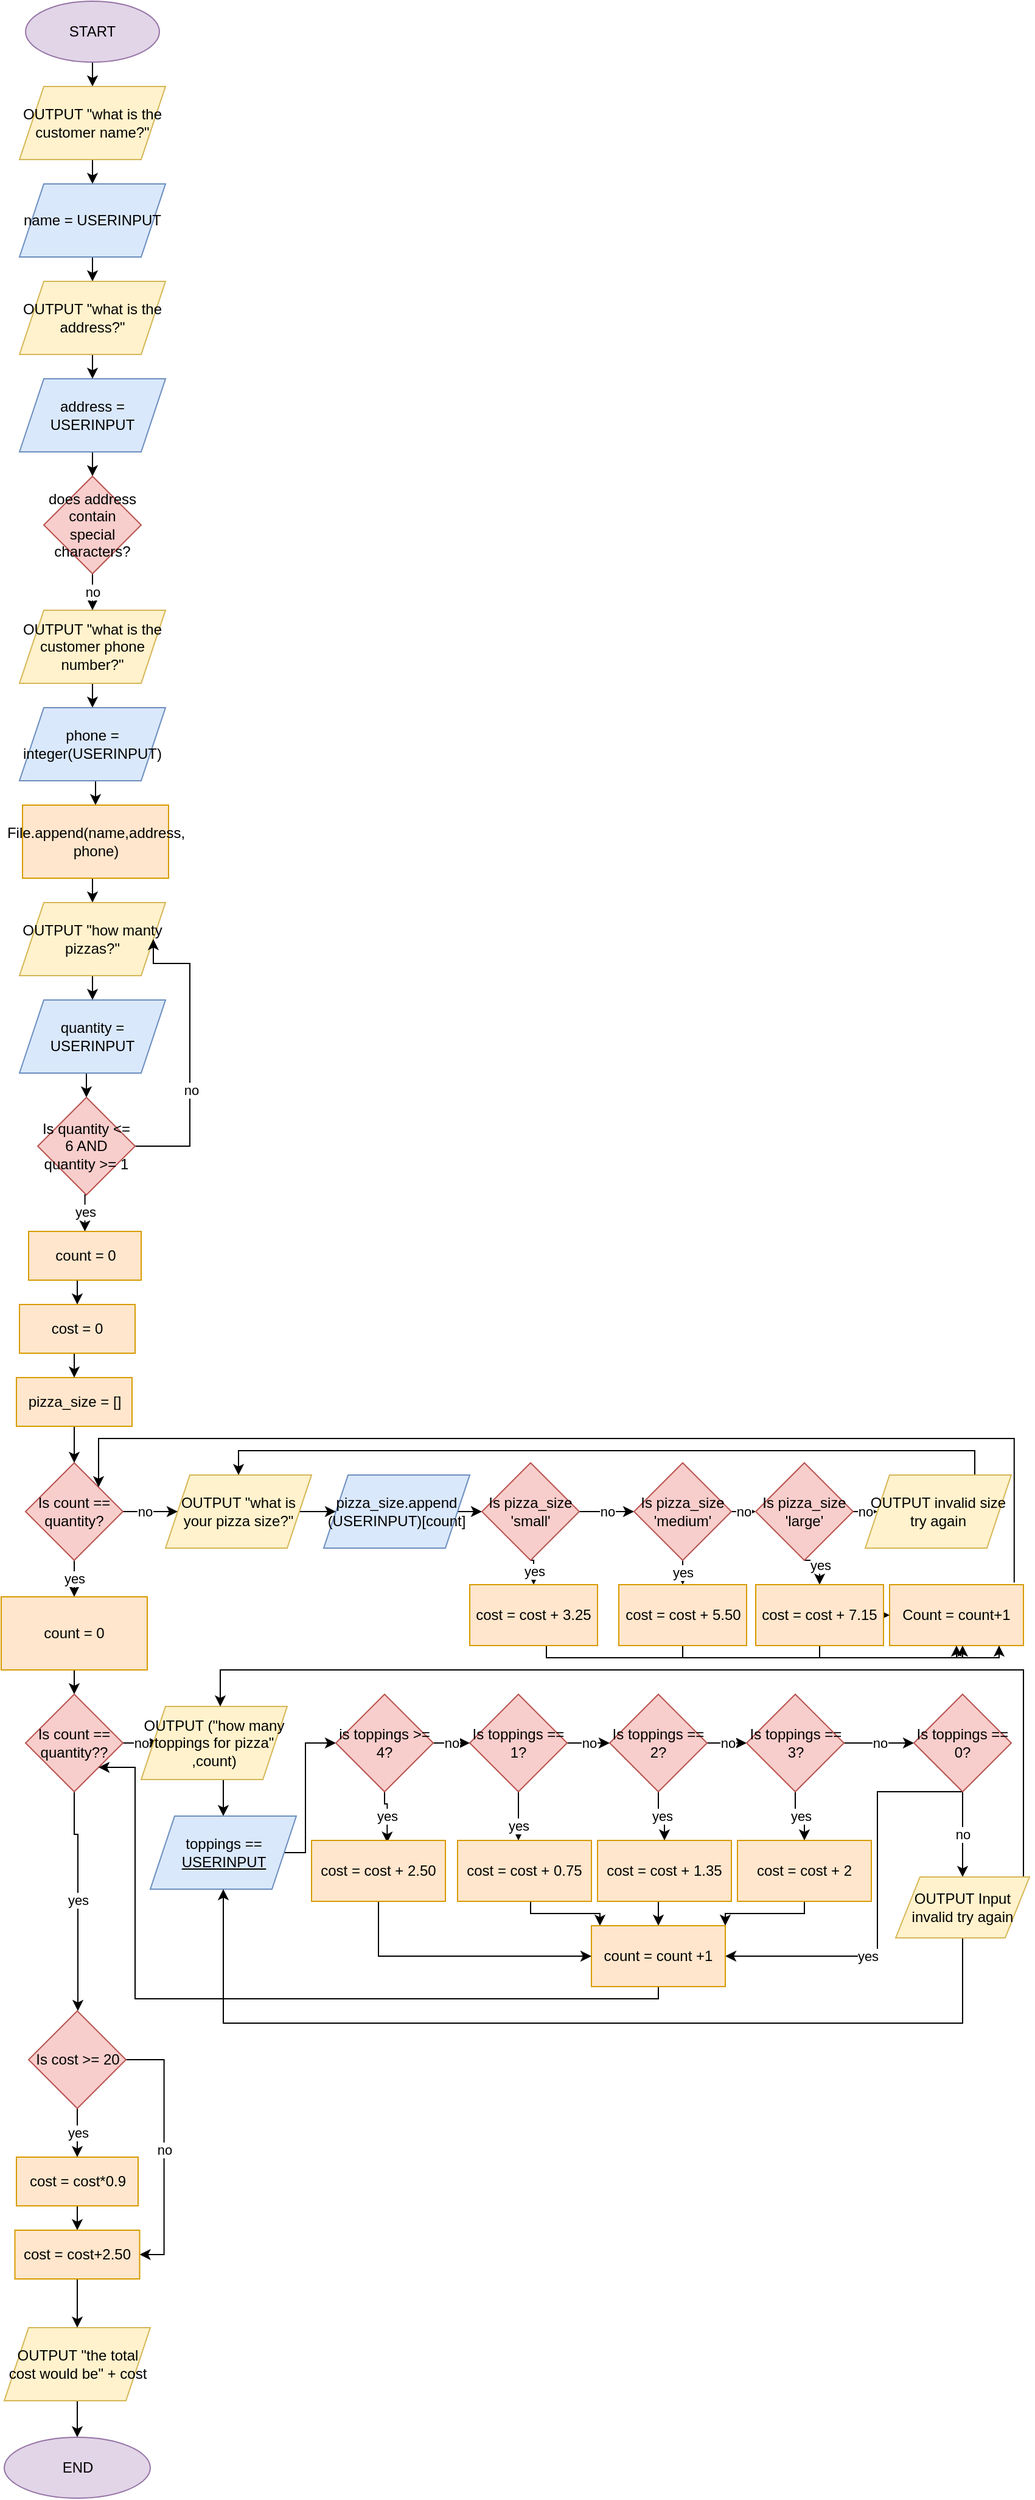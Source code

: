 <mxfile version="13.9.6" type="google"><diagram id="jSoxE_oFlL6hujOjeE7A" name="Page-1"><mxGraphModel dx="1086" dy="587" grid="1" gridSize="10" guides="1" tooltips="1" connect="1" arrows="1" fold="1" page="1" pageScale="1" pageWidth="850" pageHeight="1100" math="0" shadow="0"><root><mxCell id="0"/><mxCell id="1" parent="0"/><mxCell id="9f-k5Hl0zm7C6LHcmC3i-47" style="edgeStyle=orthogonalEdgeStyle;rounded=0;orthogonalLoop=1;jettySize=auto;html=1;exitX=0.5;exitY=1;exitDx=0;exitDy=0;entryX=0.5;entryY=0;entryDx=0;entryDy=0;" parent="1" source="9f-k5Hl0zm7C6LHcmC3i-1" target="9f-k5Hl0zm7C6LHcmC3i-2" edge="1"><mxGeometry relative="1" as="geometry"/></mxCell><mxCell id="9f-k5Hl0zm7C6LHcmC3i-1" value="START" style="ellipse;whiteSpace=wrap;html=1;fillColor=#e1d5e7;strokeColor=#9673a6;" parent="1" vertex="1"><mxGeometry x="20" width="110" height="50" as="geometry"/></mxCell><mxCell id="9f-k5Hl0zm7C6LHcmC3i-5" style="edgeStyle=orthogonalEdgeStyle;rounded=0;orthogonalLoop=1;jettySize=auto;html=1;exitX=0.5;exitY=1;exitDx=0;exitDy=0;entryX=0.5;entryY=0;entryDx=0;entryDy=0;" parent="1" source="9f-k5Hl0zm7C6LHcmC3i-2" target="9f-k5Hl0zm7C6LHcmC3i-4" edge="1"><mxGeometry relative="1" as="geometry"/></mxCell><mxCell id="9f-k5Hl0zm7C6LHcmC3i-2" value="OUTPUT &quot;what is the customer name?&quot;" style="shape=parallelogram;perimeter=parallelogramPerimeter;whiteSpace=wrap;html=1;fixedSize=1;fillColor=#fff2cc;strokeColor=#d6b656;" parent="1" vertex="1"><mxGeometry x="15" y="70" width="120" height="60" as="geometry"/></mxCell><mxCell id="9f-k5Hl0zm7C6LHcmC3i-45" style="edgeStyle=orthogonalEdgeStyle;rounded=0;orthogonalLoop=1;jettySize=auto;html=1;exitX=0.5;exitY=1;exitDx=0;exitDy=0;entryX=0.5;entryY=0;entryDx=0;entryDy=0;" parent="1" source="9f-k5Hl0zm7C6LHcmC3i-4" target="9f-k5Hl0zm7C6LHcmC3i-7" edge="1"><mxGeometry relative="1" as="geometry"/></mxCell><mxCell id="9f-k5Hl0zm7C6LHcmC3i-4" value="name = USERINPUT" style="shape=parallelogram;perimeter=parallelogramPerimeter;whiteSpace=wrap;html=1;fixedSize=1;fillColor=#dae8fc;strokeColor=#6c8ebf;" parent="1" vertex="1"><mxGeometry x="15" y="150" width="120" height="60" as="geometry"/></mxCell><mxCell id="9f-k5Hl0zm7C6LHcmC3i-6" style="edgeStyle=orthogonalEdgeStyle;rounded=0;orthogonalLoop=1;jettySize=auto;html=1;exitX=0.5;exitY=1;exitDx=0;exitDy=0;entryX=0.5;entryY=0;entryDx=0;entryDy=0;" parent="1" source="9f-k5Hl0zm7C6LHcmC3i-7" target="9f-k5Hl0zm7C6LHcmC3i-8" edge="1"><mxGeometry relative="1" as="geometry"/></mxCell><mxCell id="9f-k5Hl0zm7C6LHcmC3i-7" value="OUTPUT &quot;what is the address?&quot;" style="shape=parallelogram;perimeter=parallelogramPerimeter;whiteSpace=wrap;html=1;fixedSize=1;fillColor=#fff2cc;strokeColor=#d6b656;" parent="1" vertex="1"><mxGeometry x="15" y="230" width="120" height="60" as="geometry"/></mxCell><mxCell id="9f-k5Hl0zm7C6LHcmC3i-44" style="edgeStyle=orthogonalEdgeStyle;rounded=0;orthogonalLoop=1;jettySize=auto;html=1;exitX=0.5;exitY=1;exitDx=0;exitDy=0;entryX=0.5;entryY=0;entryDx=0;entryDy=0;" parent="1" source="9f-k5Hl0zm7C6LHcmC3i-8" target="9f-k5Hl0zm7C6LHcmC3i-43" edge="1"><mxGeometry relative="1" as="geometry"/></mxCell><mxCell id="9f-k5Hl0zm7C6LHcmC3i-8" value="address = USERINPUT" style="shape=parallelogram;perimeter=parallelogramPerimeter;whiteSpace=wrap;html=1;fixedSize=1;fillColor=#dae8fc;strokeColor=#6c8ebf;" parent="1" vertex="1"><mxGeometry x="15" y="310" width="120" height="60" as="geometry"/></mxCell><mxCell id="9f-k5Hl0zm7C6LHcmC3i-9" style="edgeStyle=orthogonalEdgeStyle;rounded=0;orthogonalLoop=1;jettySize=auto;html=1;exitX=0.5;exitY=1;exitDx=0;exitDy=0;entryX=0.5;entryY=0;entryDx=0;entryDy=0;" parent="1" source="9f-k5Hl0zm7C6LHcmC3i-10" target="9f-k5Hl0zm7C6LHcmC3i-11" edge="1"><mxGeometry relative="1" as="geometry"/></mxCell><mxCell id="9f-k5Hl0zm7C6LHcmC3i-10" value="OUTPUT &quot;what is the customer phone number?&quot;" style="shape=parallelogram;perimeter=parallelogramPerimeter;whiteSpace=wrap;html=1;fixedSize=1;fillColor=#fff2cc;strokeColor=#d6b656;" parent="1" vertex="1"><mxGeometry x="15" y="500" width="120" height="60" as="geometry"/></mxCell><mxCell id="KUtdqv5iNPgDiGy4sKQc-56" style="edgeStyle=orthogonalEdgeStyle;rounded=0;orthogonalLoop=1;jettySize=auto;html=1;exitX=0.5;exitY=1;exitDx=0;exitDy=0;entryX=0.5;entryY=0;entryDx=0;entryDy=0;" parent="1" source="9f-k5Hl0zm7C6LHcmC3i-11" target="9f-k5Hl0zm7C6LHcmC3i-15" edge="1"><mxGeometry relative="1" as="geometry"/></mxCell><mxCell id="9f-k5Hl0zm7C6LHcmC3i-11" value="phone&amp;nbsp;= integer(USERINPUT)" style="shape=parallelogram;perimeter=parallelogramPerimeter;whiteSpace=wrap;html=1;fixedSize=1;fillColor=#dae8fc;strokeColor=#6c8ebf;" parent="1" vertex="1"><mxGeometry x="15" y="580" width="120" height="60" as="geometry"/></mxCell><mxCell id="9f-k5Hl0zm7C6LHcmC3i-18" style="edgeStyle=orthogonalEdgeStyle;rounded=0;orthogonalLoop=1;jettySize=auto;html=1;exitX=0.5;exitY=1;exitDx=0;exitDy=0;entryX=0.5;entryY=0;entryDx=0;entryDy=0;" parent="1" source="9f-k5Hl0zm7C6LHcmC3i-15" target="9f-k5Hl0zm7C6LHcmC3i-17" edge="1"><mxGeometry relative="1" as="geometry"><mxPoint x="70" y="750" as="targetPoint"/></mxGeometry></mxCell><mxCell id="9f-k5Hl0zm7C6LHcmC3i-15" value="File.append(name,address, phone)" style="rounded=0;whiteSpace=wrap;html=1;fillColor=#ffe6cc;strokeColor=#d79b00;" parent="1" vertex="1"><mxGeometry x="17.5" y="660" width="120" height="60" as="geometry"/></mxCell><mxCell id="9f-k5Hl0zm7C6LHcmC3i-20" style="edgeStyle=orthogonalEdgeStyle;rounded=0;orthogonalLoop=1;jettySize=auto;html=1;exitX=0.5;exitY=1;exitDx=0;exitDy=0;entryX=0.5;entryY=0;entryDx=0;entryDy=0;" parent="1" source="9f-k5Hl0zm7C6LHcmC3i-17" target="9f-k5Hl0zm7C6LHcmC3i-19" edge="1"><mxGeometry relative="1" as="geometry"/></mxCell><mxCell id="9f-k5Hl0zm7C6LHcmC3i-17" value="OUTPUT &quot;how manty pizzas?&quot;" style="shape=parallelogram;perimeter=parallelogramPerimeter;whiteSpace=wrap;html=1;fixedSize=1;fillColor=#fff2cc;strokeColor=#d6b656;" parent="1" vertex="1"><mxGeometry x="15" y="740" width="120" height="60" as="geometry"/></mxCell><mxCell id="9f-k5Hl0zm7C6LHcmC3i-24" style="edgeStyle=orthogonalEdgeStyle;rounded=0;orthogonalLoop=1;jettySize=auto;html=1;exitX=0.5;exitY=1;exitDx=0;exitDy=0;entryX=0.5;entryY=0;entryDx=0;entryDy=0;" parent="1" source="9f-k5Hl0zm7C6LHcmC3i-19" target="9f-k5Hl0zm7C6LHcmC3i-21" edge="1"><mxGeometry relative="1" as="geometry"/></mxCell><mxCell id="9f-k5Hl0zm7C6LHcmC3i-19" value="quantity = USERINPUT" style="shape=parallelogram;perimeter=parallelogramPerimeter;whiteSpace=wrap;html=1;fixedSize=1;fillColor=#dae8fc;strokeColor=#6c8ebf;" parent="1" vertex="1"><mxGeometry x="15" y="820" width="120" height="60" as="geometry"/></mxCell><mxCell id="9f-k5Hl0zm7C6LHcmC3i-22" style="edgeStyle=orthogonalEdgeStyle;rounded=0;orthogonalLoop=1;jettySize=auto;html=1;exitX=1;exitY=0.5;exitDx=0;exitDy=0;entryX=1;entryY=0.5;entryDx=0;entryDy=0;" parent="1" source="9f-k5Hl0zm7C6LHcmC3i-21" target="9f-k5Hl0zm7C6LHcmC3i-17" edge="1"><mxGeometry relative="1" as="geometry"><Array as="points"><mxPoint x="155" y="940"/><mxPoint x="155" y="790"/><mxPoint x="125" y="790"/></Array></mxGeometry></mxCell><mxCell id="9f-k5Hl0zm7C6LHcmC3i-23" value="no" style="edgeLabel;html=1;align=center;verticalAlign=middle;resizable=0;points=[];" parent="9f-k5Hl0zm7C6LHcmC3i-22" vertex="1" connectable="0"><mxGeometry x="-0.255" y="-1" relative="1" as="geometry"><mxPoint as="offset"/></mxGeometry></mxCell><mxCell id="9f-k5Hl0zm7C6LHcmC3i-28" value="yes" style="edgeStyle=orthogonalEdgeStyle;rounded=0;orthogonalLoop=1;jettySize=auto;html=1;exitX=0.5;exitY=1;exitDx=0;exitDy=0;entryX=0.5;entryY=0;entryDx=0;entryDy=0;" parent="1" source="9f-k5Hl0zm7C6LHcmC3i-21" target="9f-k5Hl0zm7C6LHcmC3i-27" edge="1"><mxGeometry relative="1" as="geometry"/></mxCell><mxCell id="9f-k5Hl0zm7C6LHcmC3i-21" value="Is quantity &amp;lt;= 6 AND quantity &amp;gt;= 1" style="rhombus;whiteSpace=wrap;html=1;fillColor=#f8cecc;strokeColor=#b85450;" parent="1" vertex="1"><mxGeometry x="30" y="900" width="80" height="80" as="geometry"/></mxCell><mxCell id="9f-k5Hl0zm7C6LHcmC3i-35" style="edgeStyle=orthogonalEdgeStyle;rounded=0;orthogonalLoop=1;jettySize=auto;html=1;exitX=1;exitY=0.5;exitDx=0;exitDy=0;" parent="1" source="9f-k5Hl0zm7C6LHcmC3i-25" target="9f-k5Hl0zm7C6LHcmC3i-34" edge="1"><mxGeometry relative="1" as="geometry"/></mxCell><mxCell id="9f-k5Hl0zm7C6LHcmC3i-25" value="OUTPUT &quot;what is your pizza size?&quot;" style="shape=parallelogram;perimeter=parallelogramPerimeter;whiteSpace=wrap;html=1;fixedSize=1;fillColor=#fff2cc;strokeColor=#d6b656;" parent="1" vertex="1"><mxGeometry x="135" y="1210" width="120" height="60" as="geometry"/></mxCell><mxCell id="9f-k5Hl0zm7C6LHcmC3i-33" value="no" style="edgeStyle=orthogonalEdgeStyle;rounded=0;orthogonalLoop=1;jettySize=auto;html=1;exitX=1;exitY=0.5;exitDx=0;exitDy=0;entryX=0;entryY=0.5;entryDx=0;entryDy=0;" parent="1" source="9f-k5Hl0zm7C6LHcmC3i-26" target="9f-k5Hl0zm7C6LHcmC3i-25" edge="1"><mxGeometry relative="1" as="geometry"/></mxCell><mxCell id="9f-k5Hl0zm7C6LHcmC3i-39" value="yes" style="edgeStyle=orthogonalEdgeStyle;rounded=0;orthogonalLoop=1;jettySize=auto;html=1;exitX=0.5;exitY=1;exitDx=0;exitDy=0;entryX=0.5;entryY=0;entryDx=0;entryDy=0;" parent="1" source="9f-k5Hl0zm7C6LHcmC3i-26" target="9f-k5Hl0zm7C6LHcmC3i-41" edge="1"><mxGeometry relative="1" as="geometry"><mxPoint x="70" y="1310" as="targetPoint"/></mxGeometry></mxCell><mxCell id="9f-k5Hl0zm7C6LHcmC3i-26" value="Is count == quantity?" style="rhombus;whiteSpace=wrap;html=1;fillColor=#f8cecc;strokeColor=#b85450;" parent="1" vertex="1"><mxGeometry x="20" y="1200" width="80" height="80" as="geometry"/></mxCell><mxCell id="KUtdqv5iNPgDiGy4sKQc-54" style="edgeStyle=orthogonalEdgeStyle;rounded=0;orthogonalLoop=1;jettySize=auto;html=1;exitX=0.5;exitY=1;exitDx=0;exitDy=0;entryX=0.5;entryY=0;entryDx=0;entryDy=0;" parent="1" source="9f-k5Hl0zm7C6LHcmC3i-27" target="KUtdqv5iNPgDiGy4sKQc-53" edge="1"><mxGeometry relative="1" as="geometry"/></mxCell><mxCell id="9f-k5Hl0zm7C6LHcmC3i-27" value="&lt;span&gt;count = 0&lt;/span&gt;" style="rounded=0;whiteSpace=wrap;html=1;fillColor=#ffe6cc;strokeColor=#d79b00;" parent="1" vertex="1"><mxGeometry x="22.5" y="1010" width="92.5" height="40" as="geometry"/></mxCell><mxCell id="9f-k5Hl0zm7C6LHcmC3i-32" style="edgeStyle=orthogonalEdgeStyle;rounded=0;orthogonalLoop=1;jettySize=auto;html=1;exitX=0.5;exitY=1;exitDx=0;exitDy=0;entryX=0.5;entryY=0;entryDx=0;entryDy=0;" parent="1" source="9f-k5Hl0zm7C6LHcmC3i-31" target="9f-k5Hl0zm7C6LHcmC3i-26" edge="1"><mxGeometry relative="1" as="geometry"><mxPoint x="70" y="1180" as="targetPoint"/></mxGeometry></mxCell><mxCell id="9f-k5Hl0zm7C6LHcmC3i-31" value="pizza_size = []" style="rounded=0;whiteSpace=wrap;html=1;fillColor=#ffe6cc;strokeColor=#d79b00;" parent="1" vertex="1"><mxGeometry x="12.5" y="1130" width="95" height="40" as="geometry"/></mxCell><mxCell id="9f-k5Hl0zm7C6LHcmC3i-37" style="edgeStyle=orthogonalEdgeStyle;rounded=0;orthogonalLoop=1;jettySize=auto;html=1;exitX=1;exitY=0.5;exitDx=0;exitDy=0;entryX=0;entryY=0.5;entryDx=0;entryDy=0;" parent="1" source="9f-k5Hl0zm7C6LHcmC3i-34" target="9f-k5Hl0zm7C6LHcmC3i-50" edge="1"><mxGeometry relative="1" as="geometry"><mxPoint x="400" y="1240" as="targetPoint"/></mxGeometry></mxCell><mxCell id="9f-k5Hl0zm7C6LHcmC3i-34" value="pizza_size.append (USERINPUT)[count]" style="shape=parallelogram;perimeter=parallelogramPerimeter;whiteSpace=wrap;html=1;fixedSize=1;fillColor=#dae8fc;strokeColor=#6c8ebf;" parent="1" vertex="1"><mxGeometry x="265" y="1210" width="120" height="60" as="geometry"/></mxCell><mxCell id="9f-k5Hl0zm7C6LHcmC3i-38" style="edgeStyle=orthogonalEdgeStyle;rounded=0;orthogonalLoop=1;jettySize=auto;html=1;exitX=0.931;exitY=-0.036;exitDx=0;exitDy=0;entryX=1;entryY=0;entryDx=0;entryDy=0;exitPerimeter=0;" parent="1" source="9f-k5Hl0zm7C6LHcmC3i-36" target="9f-k5Hl0zm7C6LHcmC3i-26" edge="1"><mxGeometry relative="1" as="geometry"><Array as="points"><mxPoint x="832" y="1180"/><mxPoint x="80" y="1180"/></Array></mxGeometry></mxCell><mxCell id="9f-k5Hl0zm7C6LHcmC3i-36" value="Count = count+1" style="rounded=0;whiteSpace=wrap;html=1;fillColor=#ffe6cc;strokeColor=#d79b00;" parent="1" vertex="1"><mxGeometry x="730" y="1300" width="110" height="50" as="geometry"/></mxCell><mxCell id="9f-k5Hl0zm7C6LHcmC3i-49" style="edgeStyle=orthogonalEdgeStyle;rounded=0;orthogonalLoop=1;jettySize=auto;html=1;exitX=0.5;exitY=1;exitDx=0;exitDy=0;entryX=0.5;entryY=0;entryDx=0;entryDy=0;" parent="1" source="9f-k5Hl0zm7C6LHcmC3i-41" target="9f-k5Hl0zm7C6LHcmC3i-42" edge="1"><mxGeometry relative="1" as="geometry"><mxPoint x="70.667" y="1380" as="targetPoint"/></mxGeometry></mxCell><mxCell id="9f-k5Hl0zm7C6LHcmC3i-41" value="&lt;span&gt;count = 0&lt;/span&gt;" style="rounded=0;whiteSpace=wrap;html=1;fillColor=#ffe6cc;strokeColor=#d79b00;" parent="1" vertex="1"><mxGeometry y="1310" width="120" height="60" as="geometry"/></mxCell><mxCell id="9f-k5Hl0zm7C6LHcmC3i-58" value="no" style="edgeStyle=orthogonalEdgeStyle;rounded=0;orthogonalLoop=1;jettySize=auto;html=1;exitX=1;exitY=0.5;exitDx=0;exitDy=0;entryX=0;entryY=0.5;entryDx=0;entryDy=0;" parent="1" edge="1"><mxGeometry relative="1" as="geometry"><mxPoint x="100" y="1430" as="sourcePoint"/><mxPoint x="130" y="1430" as="targetPoint"/><Array as="points"><mxPoint x="110" y="1430"/><mxPoint x="110" y="1430"/></Array></mxGeometry></mxCell><mxCell id="KUtdqv5iNPgDiGy4sKQc-52" value="yes" style="edgeStyle=orthogonalEdgeStyle;rounded=0;orthogonalLoop=1;jettySize=auto;html=1;exitX=0.5;exitY=1;exitDx=0;exitDy=0;entryX=0.5;entryY=0;entryDx=0;entryDy=0;" parent="1" source="9f-k5Hl0zm7C6LHcmC3i-42" target="HINtZwEayxTseuY_Ibu4-2" edge="1"><mxGeometry relative="1" as="geometry"><mxPoint x="63" y="1540" as="targetPoint"/><Array as="points"><mxPoint x="60" y="1505"/><mxPoint x="63" y="1505"/><mxPoint x="63" y="1650"/></Array></mxGeometry></mxCell><mxCell id="9f-k5Hl0zm7C6LHcmC3i-42" value="Is count == quantity??" style="rhombus;whiteSpace=wrap;html=1;fillColor=#f8cecc;strokeColor=#b85450;" parent="1" vertex="1"><mxGeometry x="20" y="1390" width="80" height="80" as="geometry"/></mxCell><mxCell id="9f-k5Hl0zm7C6LHcmC3i-48" value="no" style="edgeStyle=orthogonalEdgeStyle;rounded=0;orthogonalLoop=1;jettySize=auto;html=1;exitX=0.5;exitY=1;exitDx=0;exitDy=0;entryX=0.5;entryY=0;entryDx=0;entryDy=0;" parent="1" source="9f-k5Hl0zm7C6LHcmC3i-43" target="9f-k5Hl0zm7C6LHcmC3i-10" edge="1"><mxGeometry relative="1" as="geometry"/></mxCell><mxCell id="9f-k5Hl0zm7C6LHcmC3i-43" value="does address contain special characters?" style="rhombus;whiteSpace=wrap;html=1;fillColor=#f8cecc;strokeColor=#b85450;" parent="1" vertex="1"><mxGeometry x="35" y="390" width="80" height="80" as="geometry"/></mxCell><mxCell id="9f-k5Hl0zm7C6LHcmC3i-52" value="no" style="edgeStyle=orthogonalEdgeStyle;rounded=0;orthogonalLoop=1;jettySize=auto;html=1;exitX=1;exitY=0.5;exitDx=0;exitDy=0;entryX=0;entryY=0.5;entryDx=0;entryDy=0;" parent="1" source="9f-k5Hl0zm7C6LHcmC3i-50" target="KUtdqv5iNPgDiGy4sKQc-41" edge="1"><mxGeometry relative="1" as="geometry"><mxPoint x="530" y="1240" as="targetPoint"/></mxGeometry></mxCell><mxCell id="KUtdqv5iNPgDiGy4sKQc-38" value="yes" style="edgeStyle=orthogonalEdgeStyle;rounded=0;orthogonalLoop=1;jettySize=auto;html=1;exitX=0.5;exitY=1;exitDx=0;exitDy=0;entryX=0.5;entryY=0;entryDx=0;entryDy=0;" parent="1" source="9f-k5Hl0zm7C6LHcmC3i-50" target="KUtdqv5iNPgDiGy4sKQc-37" edge="1"><mxGeometry relative="1" as="geometry"/></mxCell><mxCell id="9f-k5Hl0zm7C6LHcmC3i-50" value="Is pizza_size 'small'" style="rhombus;whiteSpace=wrap;html=1;fillColor=#f8cecc;strokeColor=#b85450;" parent="1" vertex="1"><mxGeometry x="395" y="1200" width="80" height="80" as="geometry"/></mxCell><mxCell id="3PLGZ0z4TsI679LbMk6Y-2" style="edgeStyle=orthogonalEdgeStyle;rounded=0;orthogonalLoop=1;jettySize=auto;html=1;exitX=0.5;exitY=1;exitDx=0;exitDy=0;entryX=0.5;entryY=0;entryDx=0;entryDy=0;" parent="1" source="9f-k5Hl0zm7C6LHcmC3i-57" target="3PLGZ0z4TsI679LbMk6Y-1" edge="1"><mxGeometry relative="1" as="geometry"/></mxCell><mxCell id="9f-k5Hl0zm7C6LHcmC3i-57" value="OUTPUT (&quot;how many toppings for pizza&quot; ,count)" style="shape=parallelogram;perimeter=parallelogramPerimeter;whiteSpace=wrap;html=1;fixedSize=1;fillColor=#fff2cc;strokeColor=#d6b656;" parent="1" vertex="1"><mxGeometry x="115" y="1400" width="120" height="60" as="geometry"/></mxCell><mxCell id="KUtdqv5iNPgDiGy4sKQc-30" style="edgeStyle=orthogonalEdgeStyle;rounded=0;orthogonalLoop=1;jettySize=auto;html=1;exitX=1;exitY=0.5;exitDx=0;exitDy=0;entryX=0;entryY=0.5;entryDx=0;entryDy=0;" parent="1" source="3PLGZ0z4TsI679LbMk6Y-1" target="KUtdqv5iNPgDiGy4sKQc-29" edge="1"><mxGeometry relative="1" as="geometry"><Array as="points"><mxPoint x="250" y="1520"/><mxPoint x="250" y="1430"/></Array></mxGeometry></mxCell><mxCell id="3PLGZ0z4TsI679LbMk6Y-1" value="toppings == &lt;u&gt;USERINPUT&lt;/u&gt;" style="shape=parallelogram;perimeter=parallelogramPerimeter;whiteSpace=wrap;html=1;fixedSize=1;fillColor=#dae8fc;strokeColor=#6c8ebf;" parent="1" vertex="1"><mxGeometry x="122.5" y="1490" width="120" height="60" as="geometry"/></mxCell><mxCell id="KUtdqv5iNPgDiGy4sKQc-4" value="no" style="edgeStyle=orthogonalEdgeStyle;rounded=0;orthogonalLoop=1;jettySize=auto;html=1;exitX=1;exitY=0.5;exitDx=0;exitDy=0;entryX=0;entryY=0.5;entryDx=0;entryDy=0;" parent="1" source="KUtdqv5iNPgDiGy4sKQc-2" target="KUtdqv5iNPgDiGy4sKQc-3" edge="1"><mxGeometry relative="1" as="geometry"/></mxCell><mxCell id="KUtdqv5iNPgDiGy4sKQc-8" value="yes" style="edgeStyle=orthogonalEdgeStyle;rounded=0;orthogonalLoop=1;jettySize=auto;html=1;exitX=0.5;exitY=1;exitDx=0;exitDy=0;" parent="1" source="KUtdqv5iNPgDiGy4sKQc-2" target="KUtdqv5iNPgDiGy4sKQc-5" edge="1"><mxGeometry x="0.375" relative="1" as="geometry"><mxPoint x="450" y="1506" as="targetPoint"/><Array as="points"><mxPoint x="425" y="1500"/><mxPoint x="425" y="1500"/></Array><mxPoint as="offset"/></mxGeometry></mxCell><mxCell id="KUtdqv5iNPgDiGy4sKQc-2" value="Is toppings == 1?" style="rhombus;whiteSpace=wrap;html=1;fillColor=#f8cecc;strokeColor=#b85450;" parent="1" vertex="1"><mxGeometry x="385" y="1390" width="80" height="80" as="geometry"/></mxCell><mxCell id="KUtdqv5iNPgDiGy4sKQc-7" value="yes" style="edgeStyle=orthogonalEdgeStyle;rounded=0;orthogonalLoop=1;jettySize=auto;html=1;exitX=0.5;exitY=1;exitDx=0;exitDy=0;entryX=0.5;entryY=0;entryDx=0;entryDy=0;" parent="1" source="KUtdqv5iNPgDiGy4sKQc-3" target="KUtdqv5iNPgDiGy4sKQc-6" edge="1"><mxGeometry relative="1" as="geometry"><Array as="points"><mxPoint x="540" y="1490"/><mxPoint x="545" y="1490"/></Array></mxGeometry></mxCell><mxCell id="KUtdqv5iNPgDiGy4sKQc-16" value="no" style="edgeStyle=orthogonalEdgeStyle;rounded=0;orthogonalLoop=1;jettySize=auto;html=1;exitX=1;exitY=0.5;exitDx=0;exitDy=0;entryX=0;entryY=0.5;entryDx=0;entryDy=0;" parent="1" source="KUtdqv5iNPgDiGy4sKQc-3" target="KUtdqv5iNPgDiGy4sKQc-11" edge="1"><mxGeometry relative="1" as="geometry"/></mxCell><mxCell id="KUtdqv5iNPgDiGy4sKQc-3" value="Is toppings == 2?" style="rhombus;whiteSpace=wrap;html=1;fillColor=#f8cecc;strokeColor=#b85450;" parent="1" vertex="1"><mxGeometry x="500" y="1390" width="80" height="80" as="geometry"/></mxCell><mxCell id="KUtdqv5iNPgDiGy4sKQc-22" style="edgeStyle=orthogonalEdgeStyle;rounded=0;orthogonalLoop=1;jettySize=auto;html=1;exitX=0.5;exitY=1;exitDx=0;exitDy=0;" parent="1" source="KUtdqv5iNPgDiGy4sKQc-5" edge="1"><mxGeometry relative="1" as="geometry"><mxPoint x="492" y="1580" as="targetPoint"/><Array as="points"><mxPoint x="435" y="1570"/><mxPoint x="492" y="1570"/></Array></mxGeometry></mxCell><mxCell id="KUtdqv5iNPgDiGy4sKQc-5" value="cost = cost + 0.75" style="rounded=0;whiteSpace=wrap;html=1;fillColor=#ffe6cc;strokeColor=#d79b00;" parent="1" vertex="1"><mxGeometry x="375" y="1510" width="110" height="50" as="geometry"/></mxCell><mxCell id="KUtdqv5iNPgDiGy4sKQc-23" style="edgeStyle=orthogonalEdgeStyle;rounded=0;orthogonalLoop=1;jettySize=auto;html=1;exitX=0.5;exitY=1;exitDx=0;exitDy=0;entryX=0.5;entryY=0;entryDx=0;entryDy=0;" parent="1" source="KUtdqv5iNPgDiGy4sKQc-6" target="KUtdqv5iNPgDiGy4sKQc-21" edge="1"><mxGeometry relative="1" as="geometry"><mxPoint x="540" y="1570" as="targetPoint"/><Array as="points"><mxPoint x="600" y="1550"/><mxPoint x="600" y="1560"/><mxPoint x="540" y="1560"/></Array></mxGeometry></mxCell><mxCell id="KUtdqv5iNPgDiGy4sKQc-6" value="cost = cost + 1.35" style="rounded=0;whiteSpace=wrap;html=1;fillColor=#ffe6cc;strokeColor=#d79b00;" parent="1" vertex="1"><mxGeometry x="490" y="1510" width="110" height="50" as="geometry"/></mxCell><mxCell id="KUtdqv5iNPgDiGy4sKQc-9" value="no" style="edgeStyle=orthogonalEdgeStyle;rounded=0;orthogonalLoop=1;jettySize=auto;html=1;exitX=1;exitY=0.5;exitDx=0;exitDy=0;entryX=0;entryY=0.5;entryDx=0;entryDy=0;" parent="1" source="KUtdqv5iNPgDiGy4sKQc-11" target="KUtdqv5iNPgDiGy4sKQc-18" edge="1"><mxGeometry relative="1" as="geometry"><mxPoint x="865" y="1430" as="targetPoint"/></mxGeometry></mxCell><mxCell id="KUtdqv5iNPgDiGy4sKQc-10" value="yes" style="edgeStyle=orthogonalEdgeStyle;rounded=0;orthogonalLoop=1;jettySize=auto;html=1;exitX=0.5;exitY=1;exitDx=0;exitDy=0;entryX=0.5;entryY=0;entryDx=0;entryDy=0;" parent="1" source="KUtdqv5iNPgDiGy4sKQc-11" target="KUtdqv5iNPgDiGy4sKQc-14" edge="1"><mxGeometry relative="1" as="geometry"><mxPoint x="800" y="1480" as="targetPoint"/></mxGeometry></mxCell><mxCell id="KUtdqv5iNPgDiGy4sKQc-11" value="Is toppings == 3?" style="rhombus;whiteSpace=wrap;html=1;fillColor=#f8cecc;strokeColor=#b85450;" parent="1" vertex="1"><mxGeometry x="612.5" y="1390" width="80" height="80" as="geometry"/></mxCell><mxCell id="KUtdqv5iNPgDiGy4sKQc-24" style="edgeStyle=orthogonalEdgeStyle;rounded=0;orthogonalLoop=1;jettySize=auto;html=1;exitX=0.5;exitY=1;exitDx=0;exitDy=0;entryX=1;entryY=0;entryDx=0;entryDy=0;" parent="1" source="KUtdqv5iNPgDiGy4sKQc-14" target="KUtdqv5iNPgDiGy4sKQc-21" edge="1"><mxGeometry relative="1" as="geometry"><mxPoint x="650" y="1570" as="targetPoint"/><Array as="points"><mxPoint x="660" y="1560"/><mxPoint x="660" y="1570"/><mxPoint x="595" y="1570"/></Array></mxGeometry></mxCell><mxCell id="KUtdqv5iNPgDiGy4sKQc-14" value="cost = cost + 2" style="rounded=0;whiteSpace=wrap;html=1;fillColor=#ffe6cc;strokeColor=#d79b00;" parent="1" vertex="1"><mxGeometry x="605" y="1510" width="110" height="50" as="geometry"/></mxCell><mxCell id="KUtdqv5iNPgDiGy4sKQc-20" value="no" style="edgeStyle=orthogonalEdgeStyle;rounded=0;orthogonalLoop=1;jettySize=auto;html=1;exitX=0.5;exitY=1;exitDx=0;exitDy=0;" parent="1" source="KUtdqv5iNPgDiGy4sKQc-18" edge="1"><mxGeometry relative="1" as="geometry"><Array as="points"><mxPoint x="790" y="1530"/><mxPoint x="790" y="1530"/></Array><mxPoint x="790" y="1540" as="targetPoint"/></mxGeometry></mxCell><mxCell id="KUtdqv5iNPgDiGy4sKQc-28" value="yes" style="edgeStyle=orthogonalEdgeStyle;rounded=0;orthogonalLoop=1;jettySize=auto;html=1;exitX=0.5;exitY=1;exitDx=0;exitDy=0;entryX=1;entryY=0.5;entryDx=0;entryDy=0;" parent="1" source="KUtdqv5iNPgDiGy4sKQc-18" target="KUtdqv5iNPgDiGy4sKQc-21" edge="1"><mxGeometry x="0.291" relative="1" as="geometry"><Array as="points"><mxPoint x="720" y="1470"/><mxPoint x="720" y="1605"/></Array><mxPoint as="offset"/></mxGeometry></mxCell><mxCell id="KUtdqv5iNPgDiGy4sKQc-18" value="Is toppings == 0?" style="rhombus;whiteSpace=wrap;html=1;fillColor=#f8cecc;strokeColor=#b85450;" parent="1" vertex="1"><mxGeometry x="750" y="1390" width="80" height="80" as="geometry"/></mxCell><mxCell id="KUtdqv5iNPgDiGy4sKQc-27" style="edgeStyle=orthogonalEdgeStyle;rounded=0;orthogonalLoop=1;jettySize=auto;html=1;exitX=0.75;exitY=0;exitDx=0;exitDy=0;" parent="1" source="KUtdqv5iNPgDiGy4sKQc-19" edge="1"><mxGeometry relative="1" as="geometry"><mxPoint x="180" y="1400" as="targetPoint"/><Array as="points"><mxPoint x="840" y="1540"/><mxPoint x="840" y="1370"/><mxPoint x="180" y="1370"/></Array></mxGeometry></mxCell><mxCell id="HINtZwEayxTseuY_Ibu4-9" style="edgeStyle=orthogonalEdgeStyle;rounded=0;orthogonalLoop=1;jettySize=auto;html=1;exitX=0.5;exitY=1;exitDx=0;exitDy=0;entryX=0.5;entryY=1;entryDx=0;entryDy=0;" parent="1" source="KUtdqv5iNPgDiGy4sKQc-19" target="3PLGZ0z4TsI679LbMk6Y-1" edge="1"><mxGeometry relative="1" as="geometry"><Array as="points"><mxPoint x="790" y="1660"/><mxPoint x="183" y="1660"/></Array></mxGeometry></mxCell><mxCell id="KUtdqv5iNPgDiGy4sKQc-19" value="OUTPUT Input invalid try again" style="shape=parallelogram;perimeter=parallelogramPerimeter;whiteSpace=wrap;html=1;fixedSize=1;fillColor=#fff2cc;strokeColor=#d6b656;" parent="1" vertex="1"><mxGeometry x="735" y="1540" width="110" height="50" as="geometry"/></mxCell><mxCell id="KUtdqv5iNPgDiGy4sKQc-26" style="edgeStyle=orthogonalEdgeStyle;rounded=0;orthogonalLoop=1;jettySize=auto;html=1;exitX=0.5;exitY=1;exitDx=0;exitDy=0;entryX=1;entryY=1;entryDx=0;entryDy=0;" parent="1" source="KUtdqv5iNPgDiGy4sKQc-21" target="9f-k5Hl0zm7C6LHcmC3i-42" edge="1"><mxGeometry relative="1" as="geometry"><Array as="points"><mxPoint x="540" y="1640"/><mxPoint x="110" y="1640"/><mxPoint x="110" y="1450"/></Array></mxGeometry></mxCell><mxCell id="KUtdqv5iNPgDiGy4sKQc-21" value="count = count +1" style="rounded=0;whiteSpace=wrap;html=1;fillColor=#ffe6cc;strokeColor=#d79b00;" parent="1" vertex="1"><mxGeometry x="485" y="1580" width="110" height="50" as="geometry"/></mxCell><mxCell id="KUtdqv5iNPgDiGy4sKQc-33" value="yes" style="edgeStyle=orthogonalEdgeStyle;rounded=0;orthogonalLoop=1;jettySize=auto;html=1;exitX=0.5;exitY=1;exitDx=0;exitDy=0;entryX=0.565;entryY=0.036;entryDx=0;entryDy=0;entryPerimeter=0;" parent="1" source="KUtdqv5iNPgDiGy4sKQc-29" target="KUtdqv5iNPgDiGy4sKQc-32" edge="1"><mxGeometry relative="1" as="geometry"><Array as="points"><mxPoint x="315" y="1480"/><mxPoint x="317" y="1480"/></Array></mxGeometry></mxCell><mxCell id="KUtdqv5iNPgDiGy4sKQc-35" value="no" style="edgeStyle=orthogonalEdgeStyle;rounded=0;orthogonalLoop=1;jettySize=auto;html=1;exitX=1;exitY=0.5;exitDx=0;exitDy=0;entryX=0;entryY=0.5;entryDx=0;entryDy=0;" parent="1" source="KUtdqv5iNPgDiGy4sKQc-29" target="KUtdqv5iNPgDiGy4sKQc-2" edge="1"><mxGeometry relative="1" as="geometry"/></mxCell><mxCell id="KUtdqv5iNPgDiGy4sKQc-29" value="is toppings &amp;gt;= 4?" style="rhombus;whiteSpace=wrap;html=1;fillColor=#f8cecc;strokeColor=#b85450;" parent="1" vertex="1"><mxGeometry x="275" y="1390" width="80" height="80" as="geometry"/></mxCell><mxCell id="KUtdqv5iNPgDiGy4sKQc-34" style="edgeStyle=orthogonalEdgeStyle;rounded=0;orthogonalLoop=1;jettySize=auto;html=1;exitX=0.5;exitY=1;exitDx=0;exitDy=0;entryX=0;entryY=0.5;entryDx=0;entryDy=0;" parent="1" source="KUtdqv5iNPgDiGy4sKQc-32" target="KUtdqv5iNPgDiGy4sKQc-21" edge="1"><mxGeometry relative="1" as="geometry"/></mxCell><mxCell id="KUtdqv5iNPgDiGy4sKQc-32" value="cost = cost + 2.50" style="rounded=0;whiteSpace=wrap;html=1;fillColor=#ffe6cc;strokeColor=#d79b00;" parent="1" vertex="1"><mxGeometry x="255" y="1510" width="110" height="50" as="geometry"/></mxCell><mxCell id="KUtdqv5iNPgDiGy4sKQc-51" style="edgeStyle=orthogonalEdgeStyle;rounded=0;orthogonalLoop=1;jettySize=auto;html=1;exitX=0.5;exitY=1;exitDx=0;exitDy=0;" parent="1" source="KUtdqv5iNPgDiGy4sKQc-37" edge="1"><mxGeometry relative="1" as="geometry"><mxPoint x="820" y="1350" as="targetPoint"/><Array as="points"><mxPoint x="448" y="1360"/><mxPoint x="820" y="1360"/></Array></mxGeometry></mxCell><mxCell id="KUtdqv5iNPgDiGy4sKQc-37" value="cost = cost + 3.25" style="rounded=0;whiteSpace=wrap;html=1;fillColor=#ffe6cc;strokeColor=#d79b00;" parent="1" vertex="1"><mxGeometry x="385" y="1300" width="105" height="50" as="geometry"/></mxCell><mxCell id="KUtdqv5iNPgDiGy4sKQc-39" value="no" style="edgeStyle=orthogonalEdgeStyle;rounded=0;orthogonalLoop=1;jettySize=auto;html=1;exitX=1;exitY=0.5;exitDx=0;exitDy=0;entryX=0;entryY=0.5;entryDx=0;entryDy=0;" parent="1" source="KUtdqv5iNPgDiGy4sKQc-41" target="KUtdqv5iNPgDiGy4sKQc-45" edge="1"><mxGeometry relative="1" as="geometry"><mxPoint x="640" y="1240" as="targetPoint"/></mxGeometry></mxCell><mxCell id="KUtdqv5iNPgDiGy4sKQc-40" value="yes" style="edgeStyle=orthogonalEdgeStyle;rounded=0;orthogonalLoop=1;jettySize=auto;html=1;exitX=0.5;exitY=1;exitDx=0;exitDy=0;entryX=0.5;entryY=0;entryDx=0;entryDy=0;" parent="1" source="KUtdqv5iNPgDiGy4sKQc-41" target="KUtdqv5iNPgDiGy4sKQc-42" edge="1"><mxGeometry relative="1" as="geometry"/></mxCell><mxCell id="KUtdqv5iNPgDiGy4sKQc-41" value="Is pizza_size 'medium'" style="rhombus;whiteSpace=wrap;html=1;fillColor=#f8cecc;strokeColor=#b85450;" parent="1" vertex="1"><mxGeometry x="520" y="1200" width="80" height="80" as="geometry"/></mxCell><mxCell id="KUtdqv5iNPgDiGy4sKQc-50" style="edgeStyle=orthogonalEdgeStyle;rounded=0;orthogonalLoop=1;jettySize=auto;html=1;exitX=0.5;exitY=1;exitDx=0;exitDy=0;" parent="1" source="KUtdqv5iNPgDiGy4sKQc-42" edge="1"><mxGeometry relative="1" as="geometry"><mxPoint x="790" y="1350" as="targetPoint"/><Array as="points"><mxPoint x="560" y="1360"/><mxPoint x="790" y="1360"/><mxPoint x="790" y="1350"/></Array></mxGeometry></mxCell><mxCell id="KUtdqv5iNPgDiGy4sKQc-42" value="cost = cost + 5.50" style="rounded=0;whiteSpace=wrap;html=1;fillColor=#ffe6cc;strokeColor=#d79b00;" parent="1" vertex="1"><mxGeometry x="507.5" y="1300" width="105" height="50" as="geometry"/></mxCell><mxCell id="KUtdqv5iNPgDiGy4sKQc-43" value="no" style="edgeStyle=orthogonalEdgeStyle;rounded=0;orthogonalLoop=1;jettySize=auto;html=1;exitX=1;exitY=0.5;exitDx=0;exitDy=0;entryX=0;entryY=0.5;entryDx=0;entryDy=0;" parent="1" source="KUtdqv5iNPgDiGy4sKQc-45" target="KUtdqv5iNPgDiGy4sKQc-47" edge="1"><mxGeometry relative="1" as="geometry"><mxPoint x="742.5" y="1240" as="targetPoint"/></mxGeometry></mxCell><mxCell id="KUtdqv5iNPgDiGy4sKQc-44" value="yes" style="edgeStyle=orthogonalEdgeStyle;rounded=0;orthogonalLoop=1;jettySize=auto;html=1;exitX=0.5;exitY=1;exitDx=0;exitDy=0;entryX=0.5;entryY=0;entryDx=0;entryDy=0;" parent="1" source="KUtdqv5iNPgDiGy4sKQc-45" target="KUtdqv5iNPgDiGy4sKQc-46" edge="1"><mxGeometry relative="1" as="geometry"/></mxCell><mxCell id="KUtdqv5iNPgDiGy4sKQc-45" value="Is pizza_size 'large'" style="rhombus;whiteSpace=wrap;html=1;fillColor=#f8cecc;strokeColor=#b85450;" parent="1" vertex="1"><mxGeometry x="620" y="1200" width="80" height="80" as="geometry"/></mxCell><mxCell id="KUtdqv5iNPgDiGy4sKQc-49" style="edgeStyle=orthogonalEdgeStyle;rounded=0;orthogonalLoop=1;jettySize=auto;html=1;exitX=1;exitY=0.5;exitDx=0;exitDy=0;entryX=0;entryY=0.5;entryDx=0;entryDy=0;" parent="1" source="KUtdqv5iNPgDiGy4sKQc-46" target="9f-k5Hl0zm7C6LHcmC3i-36" edge="1"><mxGeometry relative="1" as="geometry"/></mxCell><mxCell id="HINtZwEayxTseuY_Ibu4-10" style="edgeStyle=orthogonalEdgeStyle;rounded=0;orthogonalLoop=1;jettySize=auto;html=1;exitX=0.5;exitY=1;exitDx=0;exitDy=0;entryX=0.5;entryY=1;entryDx=0;entryDy=0;" parent="1" source="KUtdqv5iNPgDiGy4sKQc-46" target="9f-k5Hl0zm7C6LHcmC3i-36" edge="1"><mxGeometry relative="1" as="geometry"><Array as="points"><mxPoint x="673" y="1360"/><mxPoint x="785" y="1360"/></Array></mxGeometry></mxCell><mxCell id="KUtdqv5iNPgDiGy4sKQc-46" value="cost = cost + 7.15" style="rounded=0;whiteSpace=wrap;html=1;fillColor=#ffe6cc;strokeColor=#d79b00;" parent="1" vertex="1"><mxGeometry x="620" y="1300" width="105" height="50" as="geometry"/></mxCell><mxCell id="KUtdqv5iNPgDiGy4sKQc-48" style="edgeStyle=orthogonalEdgeStyle;rounded=0;orthogonalLoop=1;jettySize=auto;html=1;entryX=0.5;entryY=0;entryDx=0;entryDy=0;exitX=0.75;exitY=0;exitDx=0;exitDy=0;" parent="1" source="KUtdqv5iNPgDiGy4sKQc-47" target="9f-k5Hl0zm7C6LHcmC3i-25" edge="1"><mxGeometry relative="1" as="geometry"><mxPoint x="820" y="1240" as="sourcePoint"/><Array as="points"><mxPoint x="820" y="1210"/><mxPoint x="820" y="1220"/><mxPoint x="800" y="1220"/><mxPoint x="800" y="1190"/><mxPoint x="195" y="1190"/></Array></mxGeometry></mxCell><mxCell id="KUtdqv5iNPgDiGy4sKQc-47" value="OUTPUT invalid size try again" style="shape=parallelogram;perimeter=parallelogramPerimeter;whiteSpace=wrap;html=1;fixedSize=1;fillColor=#fff2cc;strokeColor=#d6b656;" parent="1" vertex="1"><mxGeometry x="710" y="1210" width="120" height="60" as="geometry"/></mxCell><mxCell id="KUtdqv5iNPgDiGy4sKQc-55" style="edgeStyle=orthogonalEdgeStyle;rounded=0;orthogonalLoop=1;jettySize=auto;html=1;exitX=0.5;exitY=1;exitDx=0;exitDy=0;entryX=0.5;entryY=0;entryDx=0;entryDy=0;" parent="1" source="KUtdqv5iNPgDiGy4sKQc-53" target="9f-k5Hl0zm7C6LHcmC3i-31" edge="1"><mxGeometry relative="1" as="geometry"/></mxCell><mxCell id="KUtdqv5iNPgDiGy4sKQc-53" value="cost = 0" style="rounded=0;whiteSpace=wrap;html=1;fillColor=#ffe6cc;strokeColor=#d79b00;" parent="1" vertex="1"><mxGeometry x="15" y="1070" width="95" height="40" as="geometry"/></mxCell><mxCell id="HINtZwEayxTseuY_Ibu4-8" style="edgeStyle=orthogonalEdgeStyle;rounded=0;orthogonalLoop=1;jettySize=auto;html=1;exitX=0.5;exitY=1;exitDx=0;exitDy=0;entryX=0.5;entryY=0;entryDx=0;entryDy=0;" parent="1" source="KUtdqv5iNPgDiGy4sKQc-57" target="KUtdqv5iNPgDiGy4sKQc-58" edge="1"><mxGeometry relative="1" as="geometry"/></mxCell><mxCell id="KUtdqv5iNPgDiGy4sKQc-57" value="OUTPUT &quot;the total cost would be&quot; + cost" style="shape=parallelogram;perimeter=parallelogramPerimeter;whiteSpace=wrap;html=1;fixedSize=1;fillColor=#fff2cc;strokeColor=#d6b656;" parent="1" vertex="1"><mxGeometry x="2.5" y="1910" width="120" height="60" as="geometry"/></mxCell><mxCell id="KUtdqv5iNPgDiGy4sKQc-58" value="END" style="ellipse;whiteSpace=wrap;html=1;fillColor=#e1d5e7;strokeColor=#9673a6;" parent="1" vertex="1"><mxGeometry x="2.5" y="2000" width="120" height="50" as="geometry"/></mxCell><mxCell id="HINtZwEayxTseuY_Ibu4-5" style="edgeStyle=orthogonalEdgeStyle;rounded=0;orthogonalLoop=1;jettySize=auto;html=1;exitX=0.5;exitY=1;exitDx=0;exitDy=0;entryX=0.5;entryY=0;entryDx=0;entryDy=0;" parent="1" source="HINtZwEayxTseuY_Ibu4-1" target="HINtZwEayxTseuY_Ibu4-4" edge="1"><mxGeometry relative="1" as="geometry"/></mxCell><mxCell id="HINtZwEayxTseuY_Ibu4-1" value="cost = cost*0.9" style="rounded=0;whiteSpace=wrap;html=1;fillColor=#ffe6cc;strokeColor=#d79b00;" parent="1" vertex="1"><mxGeometry x="12.5" y="1770" width="100" height="40" as="geometry"/></mxCell><mxCell id="HINtZwEayxTseuY_Ibu4-3" value="yes" style="edgeStyle=orthogonalEdgeStyle;rounded=0;orthogonalLoop=1;jettySize=auto;html=1;exitX=0.5;exitY=1;exitDx=0;exitDy=0;entryX=0.5;entryY=0;entryDx=0;entryDy=0;" parent="1" source="HINtZwEayxTseuY_Ibu4-2" target="HINtZwEayxTseuY_Ibu4-1" edge="1"><mxGeometry relative="1" as="geometry"/></mxCell><mxCell id="HINtZwEayxTseuY_Ibu4-7" value="no" style="edgeStyle=orthogonalEdgeStyle;rounded=0;orthogonalLoop=1;jettySize=auto;html=1;exitX=1;exitY=0.5;exitDx=0;exitDy=0;entryX=1;entryY=0.5;entryDx=0;entryDy=0;" parent="1" source="HINtZwEayxTseuY_Ibu4-2" target="HINtZwEayxTseuY_Ibu4-4" edge="1"><mxGeometry relative="1" as="geometry"/></mxCell><mxCell id="HINtZwEayxTseuY_Ibu4-2" value="Is cost &amp;gt;= 20" style="rhombus;whiteSpace=wrap;html=1;fillColor=#f8cecc;strokeColor=#b85450;" parent="1" vertex="1"><mxGeometry x="22.5" y="1650" width="80" height="80" as="geometry"/></mxCell><mxCell id="HINtZwEayxTseuY_Ibu4-6" style="edgeStyle=orthogonalEdgeStyle;rounded=0;orthogonalLoop=1;jettySize=auto;html=1;exitX=0.5;exitY=1;exitDx=0;exitDy=0;entryX=0.5;entryY=0;entryDx=0;entryDy=0;" parent="1" source="HINtZwEayxTseuY_Ibu4-4" target="KUtdqv5iNPgDiGy4sKQc-57" edge="1"><mxGeometry relative="1" as="geometry"/></mxCell><mxCell id="HINtZwEayxTseuY_Ibu4-4" value="cost = cost+2.50" style="rounded=0;whiteSpace=wrap;html=1;fillColor=#ffe6cc;strokeColor=#d79b00;" parent="1" vertex="1"><mxGeometry x="11.25" y="1830" width="102.5" height="40" as="geometry"/></mxCell></root></mxGraphModel></diagram></mxfile>